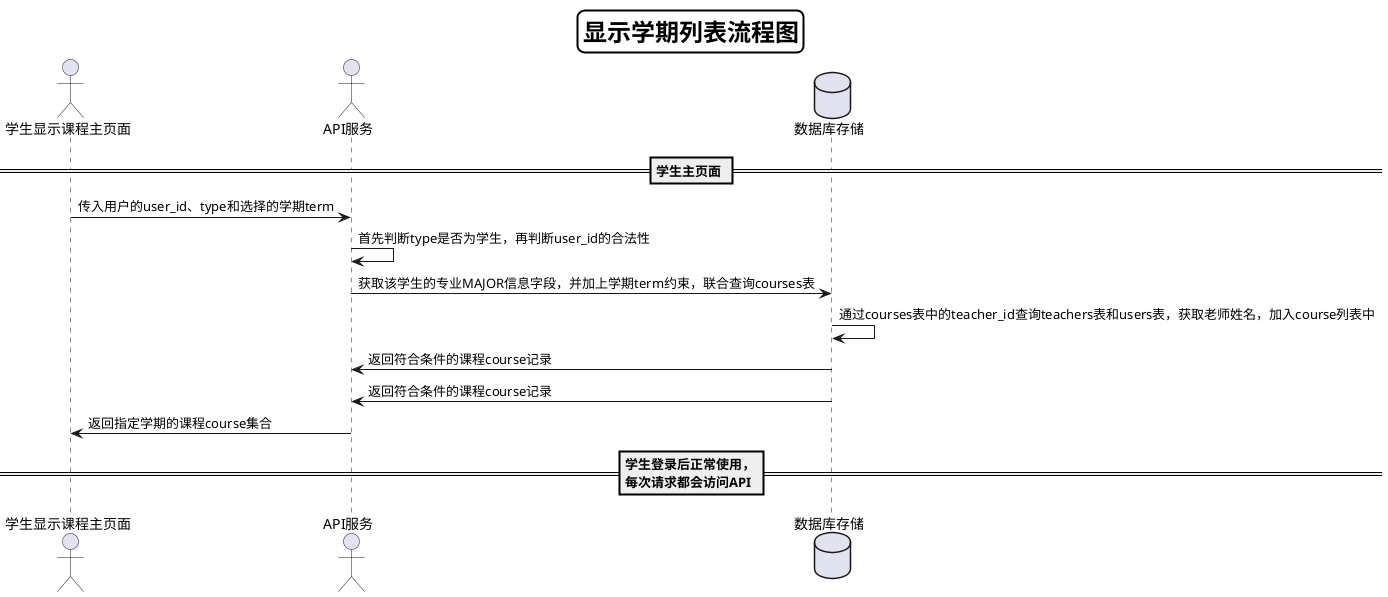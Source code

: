 @startuml
skinparam titleBorderRoundCorner 15
skinparam titleBorderThickness 2
skinparam titleBorderColor #Black
skinparam titleFontSize 24
Title 显示学期列表流程图


actor 学生显示课程主页面
actor API服务
database 数据库存储

== 学生主页面 ==
学生显示课程主页面->API服务:传入用户的user_id、type和选择的学期term
API服务->API服务:首先判断type是否为学生，再判断user_id的合法性
API服务->数据库存储:获取该学生的专业MAJOR信息字段，并加上学期term约束，联合查询courses表
数据库存储->数据库存储:通过courses表中的teacher_id查询teachers表和users表，获取老师姓名，加入course列表中
数据库存储->API服务:返回符合条件的课程course记录
数据库存储->API服务:返回符合条件的课程course记录
API服务->学生显示课程主页面:返回指定学期的课程course集合
== 学生登录后正常使用，\n每次请求都会访问API==

@enduml